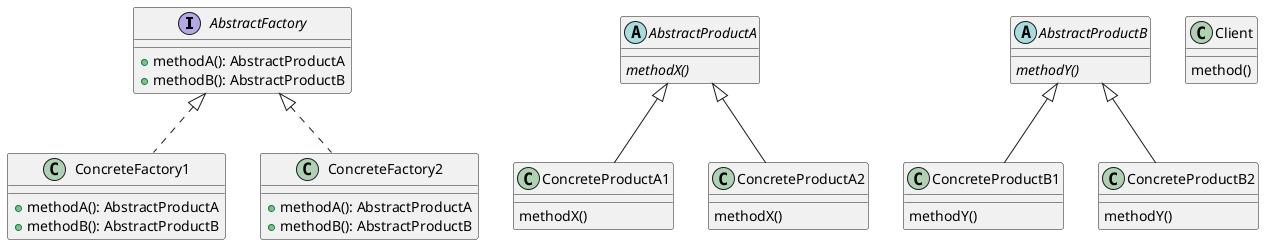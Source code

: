 @startuml
interface AbstractFactory {
    +methodA(): AbstractProductA
    +methodB(): AbstractProductB
}

class ConcreteFactory1 implements AbstractFactory {
    +methodA(): AbstractProductA
    +methodB(): AbstractProductB
}

class ConcreteFactory2 implements AbstractFactory {
    +methodA(): AbstractProductA
    +methodB(): AbstractProductB
}

abstract class AbstractProductA {
    {abstract} methodX()
}

abstract class AbstractProductB {
    {abstract} methodY()
}

class ConcreteProductA1 extends AbstractProductA {
    methodX()
}

class ConcreteProductA2 extends AbstractProductA {
    methodX()
}

class ConcreteProductB1 extends AbstractProductB {
    methodY()
}

class ConcreteProductB2 extends AbstractProductB {
    methodY()
}

class Client {
    method()
}
}

@enduml